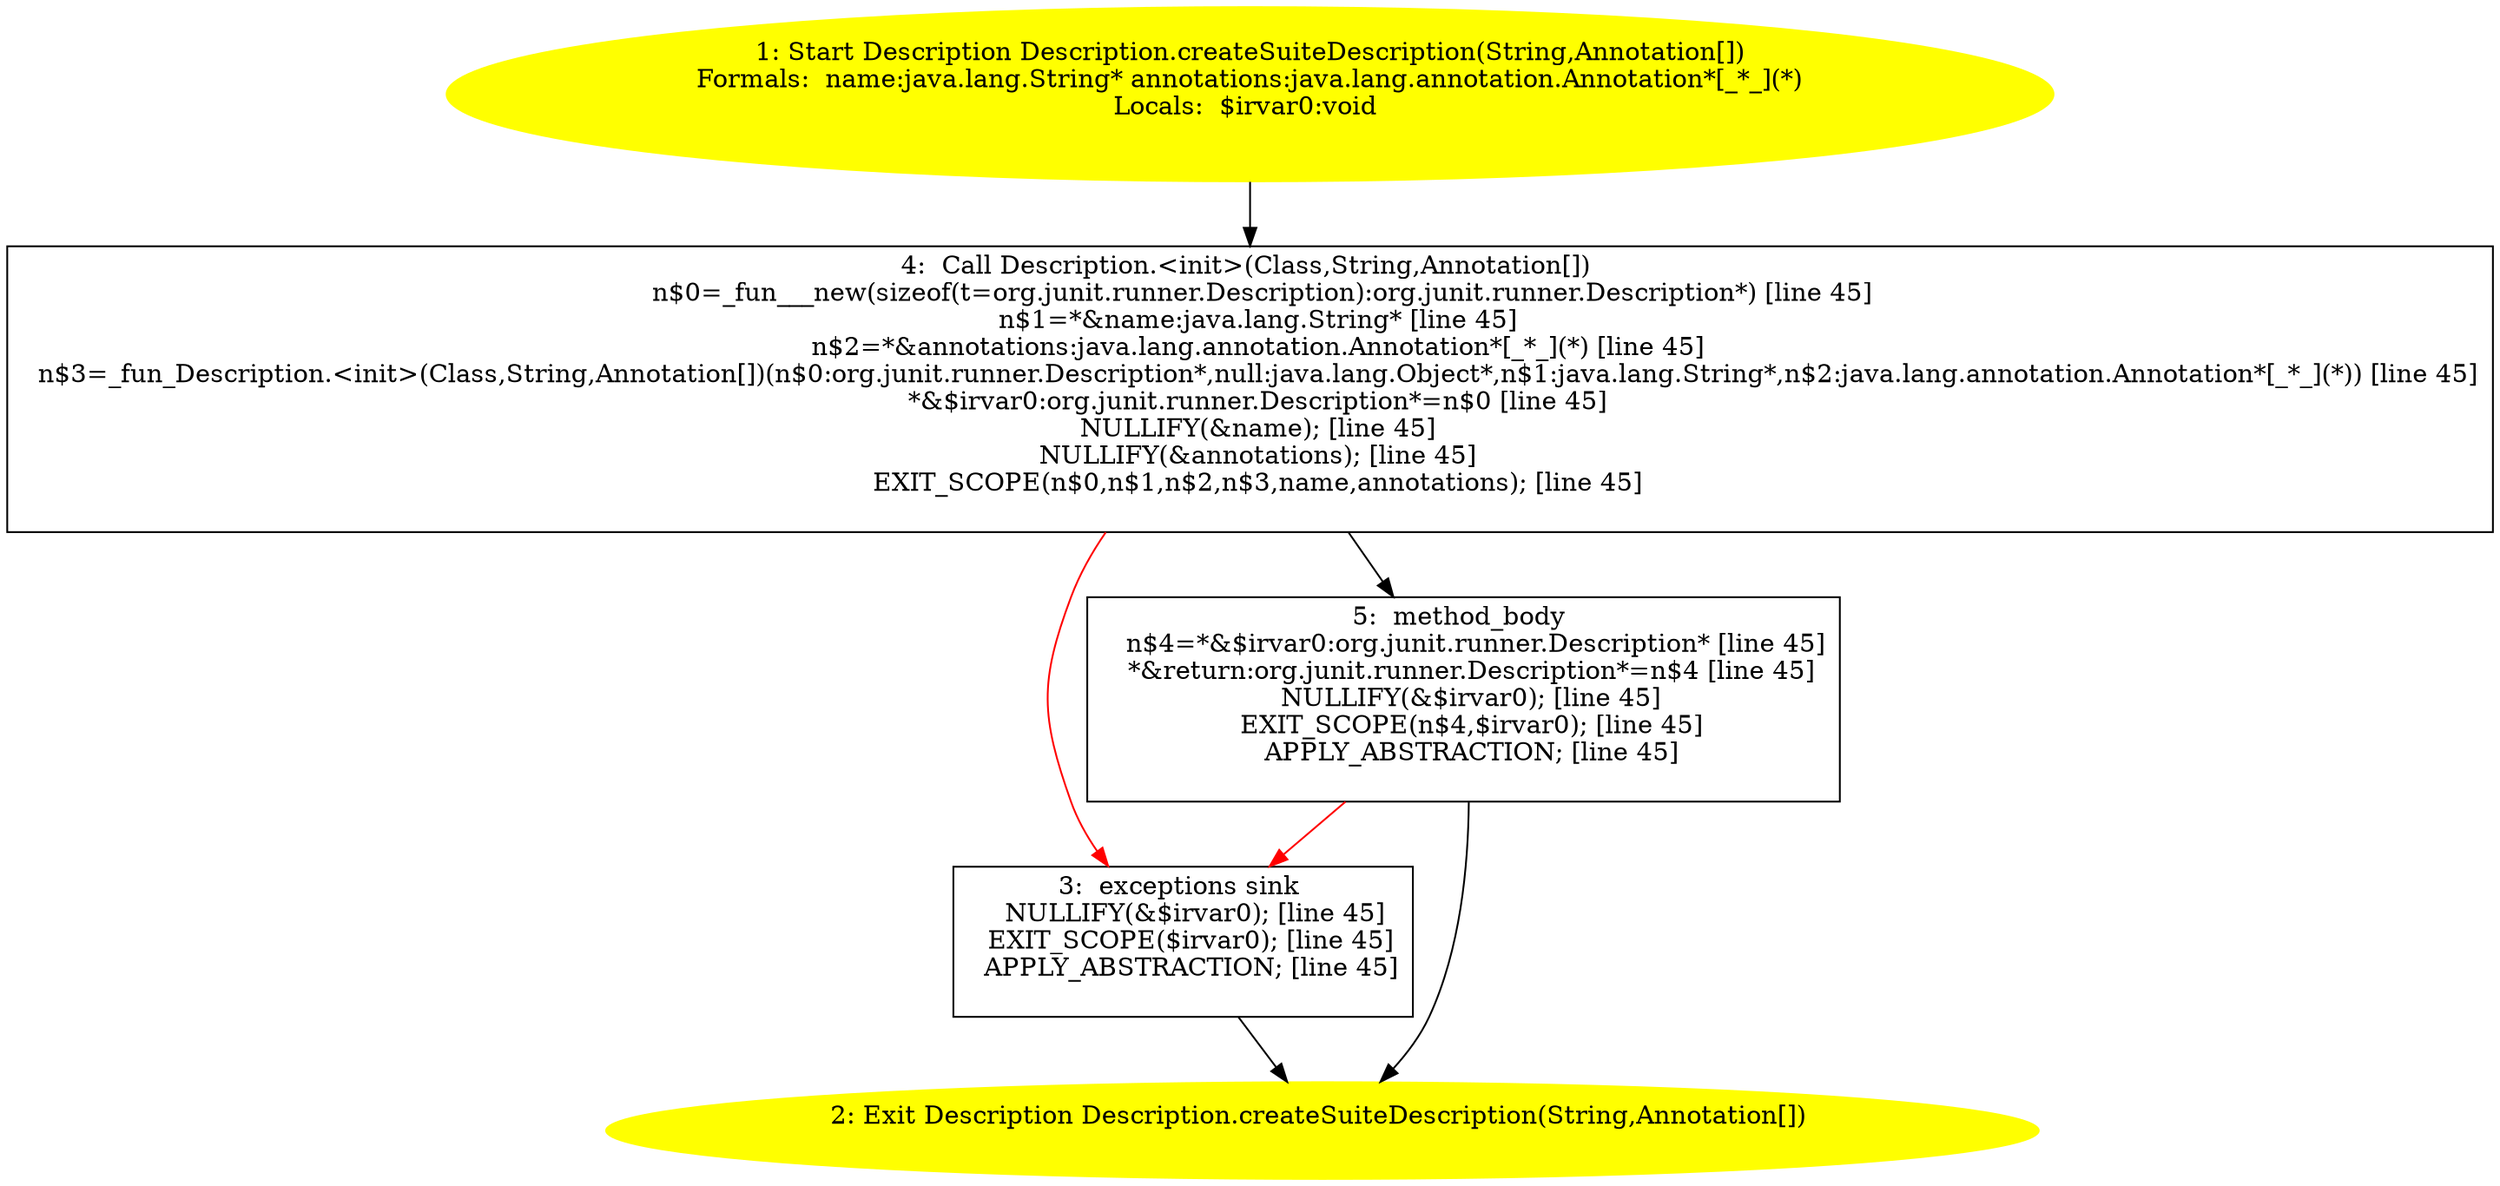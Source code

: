 /* @generated */
digraph cfg {
"org.junit.runner.Description.createSuiteDescription(java.lang.String,java.lang.annotation.Annotation.877d15201df614d6db99553bc2bd7e8e_1" [label="1: Start Description Description.createSuiteDescription(String,Annotation[])\nFormals:  name:java.lang.String* annotations:java.lang.annotation.Annotation*[_*_](*)\nLocals:  $irvar0:void \n  " color=yellow style=filled]
	

	 "org.junit.runner.Description.createSuiteDescription(java.lang.String,java.lang.annotation.Annotation.877d15201df614d6db99553bc2bd7e8e_1" -> "org.junit.runner.Description.createSuiteDescription(java.lang.String,java.lang.annotation.Annotation.877d15201df614d6db99553bc2bd7e8e_4" ;
"org.junit.runner.Description.createSuiteDescription(java.lang.String,java.lang.annotation.Annotation.877d15201df614d6db99553bc2bd7e8e_2" [label="2: Exit Description Description.createSuiteDescription(String,Annotation[]) \n  " color=yellow style=filled]
	

"org.junit.runner.Description.createSuiteDescription(java.lang.String,java.lang.annotation.Annotation.877d15201df614d6db99553bc2bd7e8e_3" [label="3:  exceptions sink \n   NULLIFY(&$irvar0); [line 45]\n  EXIT_SCOPE($irvar0); [line 45]\n  APPLY_ABSTRACTION; [line 45]\n " shape="box"]
	

	 "org.junit.runner.Description.createSuiteDescription(java.lang.String,java.lang.annotation.Annotation.877d15201df614d6db99553bc2bd7e8e_3" -> "org.junit.runner.Description.createSuiteDescription(java.lang.String,java.lang.annotation.Annotation.877d15201df614d6db99553bc2bd7e8e_2" ;
"org.junit.runner.Description.createSuiteDescription(java.lang.String,java.lang.annotation.Annotation.877d15201df614d6db99553bc2bd7e8e_4" [label="4:  Call Description.<init>(Class,String,Annotation[]) \n   n$0=_fun___new(sizeof(t=org.junit.runner.Description):org.junit.runner.Description*) [line 45]\n  n$1=*&name:java.lang.String* [line 45]\n  n$2=*&annotations:java.lang.annotation.Annotation*[_*_](*) [line 45]\n  n$3=_fun_Description.<init>(Class,String,Annotation[])(n$0:org.junit.runner.Description*,null:java.lang.Object*,n$1:java.lang.String*,n$2:java.lang.annotation.Annotation*[_*_](*)) [line 45]\n  *&$irvar0:org.junit.runner.Description*=n$0 [line 45]\n  NULLIFY(&name); [line 45]\n  NULLIFY(&annotations); [line 45]\n  EXIT_SCOPE(n$0,n$1,n$2,n$3,name,annotations); [line 45]\n " shape="box"]
	

	 "org.junit.runner.Description.createSuiteDescription(java.lang.String,java.lang.annotation.Annotation.877d15201df614d6db99553bc2bd7e8e_4" -> "org.junit.runner.Description.createSuiteDescription(java.lang.String,java.lang.annotation.Annotation.877d15201df614d6db99553bc2bd7e8e_5" ;
	 "org.junit.runner.Description.createSuiteDescription(java.lang.String,java.lang.annotation.Annotation.877d15201df614d6db99553bc2bd7e8e_4" -> "org.junit.runner.Description.createSuiteDescription(java.lang.String,java.lang.annotation.Annotation.877d15201df614d6db99553bc2bd7e8e_3" [color="red" ];
"org.junit.runner.Description.createSuiteDescription(java.lang.String,java.lang.annotation.Annotation.877d15201df614d6db99553bc2bd7e8e_5" [label="5:  method_body \n   n$4=*&$irvar0:org.junit.runner.Description* [line 45]\n  *&return:org.junit.runner.Description*=n$4 [line 45]\n  NULLIFY(&$irvar0); [line 45]\n  EXIT_SCOPE(n$4,$irvar0); [line 45]\n  APPLY_ABSTRACTION; [line 45]\n " shape="box"]
	

	 "org.junit.runner.Description.createSuiteDescription(java.lang.String,java.lang.annotation.Annotation.877d15201df614d6db99553bc2bd7e8e_5" -> "org.junit.runner.Description.createSuiteDescription(java.lang.String,java.lang.annotation.Annotation.877d15201df614d6db99553bc2bd7e8e_2" ;
	 "org.junit.runner.Description.createSuiteDescription(java.lang.String,java.lang.annotation.Annotation.877d15201df614d6db99553bc2bd7e8e_5" -> "org.junit.runner.Description.createSuiteDescription(java.lang.String,java.lang.annotation.Annotation.877d15201df614d6db99553bc2bd7e8e_3" [color="red" ];
}
